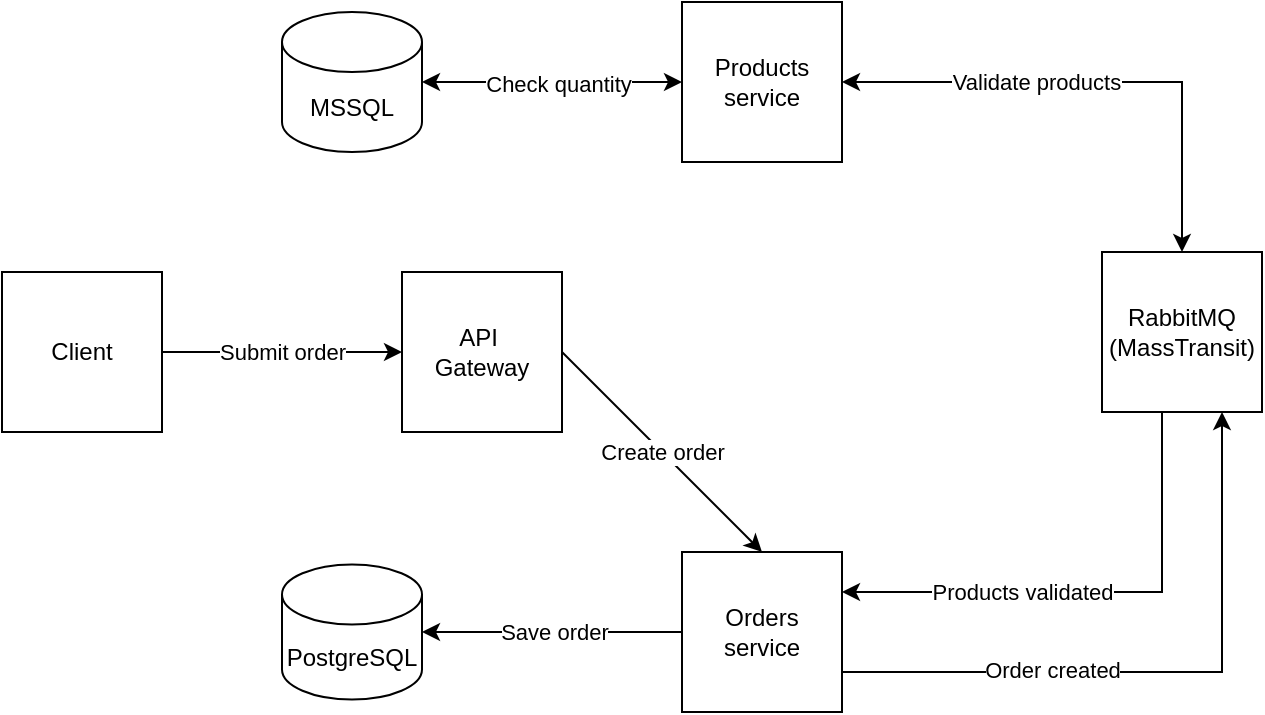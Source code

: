 <mxfile version="24.8.2">
  <diagram name="Page-1" id="8S4RG2isiOPWmvPrsQSC">
    <mxGraphModel dx="1042" dy="533" grid="1" gridSize="10" guides="1" tooltips="1" connect="1" arrows="1" fold="1" page="1" pageScale="1" pageWidth="850" pageHeight="1100" math="0" shadow="0">
      <root>
        <mxCell id="0" />
        <mxCell id="1" parent="0" />
        <mxCell id="70oDqz51FfQYxnPlHD6Z-1" value="Orders service" style="whiteSpace=wrap;html=1;aspect=fixed;" vertex="1" parent="1">
          <mxGeometry x="450" y="290" width="80" height="80" as="geometry" />
        </mxCell>
        <mxCell id="70oDqz51FfQYxnPlHD6Z-42" style="edgeStyle=orthogonalEdgeStyle;rounded=0;orthogonalLoop=1;jettySize=auto;html=1;entryX=0.5;entryY=0;entryDx=0;entryDy=0;startArrow=classic;startFill=1;" edge="1" parent="1" source="70oDqz51FfQYxnPlHD6Z-2" target="70oDqz51FfQYxnPlHD6Z-31">
          <mxGeometry relative="1" as="geometry" />
        </mxCell>
        <mxCell id="70oDqz51FfQYxnPlHD6Z-43" value="Validate products" style="edgeLabel;html=1;align=center;verticalAlign=middle;resizable=0;points=[];" vertex="1" connectable="0" parent="70oDqz51FfQYxnPlHD6Z-42">
          <mxGeometry x="-0.239" relative="1" as="geometry">
            <mxPoint as="offset" />
          </mxGeometry>
        </mxCell>
        <mxCell id="70oDqz51FfQYxnPlHD6Z-2" value="Products service" style="whiteSpace=wrap;html=1;aspect=fixed;" vertex="1" parent="1">
          <mxGeometry x="450" y="15" width="80" height="80" as="geometry" />
        </mxCell>
        <mxCell id="70oDqz51FfQYxnPlHD6Z-3" value="MSSQL" style="shape=cylinder3;whiteSpace=wrap;html=1;boundedLbl=1;backgroundOutline=1;size=15;" vertex="1" parent="1">
          <mxGeometry x="250" y="20" width="70" height="70" as="geometry" />
        </mxCell>
        <mxCell id="70oDqz51FfQYxnPlHD6Z-4" value="PostgreSQL" style="shape=cylinder3;whiteSpace=wrap;html=1;boundedLbl=1;backgroundOutline=1;size=15;" vertex="1" parent="1">
          <mxGeometry x="250" y="296.25" width="70" height="67.5" as="geometry" />
        </mxCell>
        <mxCell id="70oDqz51FfQYxnPlHD6Z-7" value="&lt;div&gt;&lt;br&gt;&lt;/div&gt;API&amp;nbsp;&lt;div&gt;Gateway&lt;div&gt;&lt;br&gt;&lt;/div&gt;&lt;/div&gt;" style="whiteSpace=wrap;html=1;aspect=fixed;" vertex="1" parent="1">
          <mxGeometry x="310" y="150" width="80" height="80" as="geometry" />
        </mxCell>
        <mxCell id="70oDqz51FfQYxnPlHD6Z-8" value="&lt;div&gt;Client&lt;/div&gt;" style="whiteSpace=wrap;html=1;aspect=fixed;" vertex="1" parent="1">
          <mxGeometry x="110" y="150" width="80" height="80" as="geometry" />
        </mxCell>
        <mxCell id="70oDqz51FfQYxnPlHD6Z-14" value="" style="endArrow=classic;html=1;rounded=0;exitX=1;exitY=0.5;exitDx=0;exitDy=0;entryX=0;entryY=0.5;entryDx=0;entryDy=0;" edge="1" parent="1" source="70oDqz51FfQYxnPlHD6Z-8" target="70oDqz51FfQYxnPlHD6Z-7">
          <mxGeometry relative="1" as="geometry">
            <mxPoint x="200" y="179.5" as="sourcePoint" />
            <mxPoint x="280" y="180" as="targetPoint" />
            <Array as="points" />
          </mxGeometry>
        </mxCell>
        <mxCell id="70oDqz51FfQYxnPlHD6Z-15" value="Submit order" style="edgeLabel;resizable=0;html=1;;align=center;verticalAlign=middle;" connectable="0" vertex="1" parent="70oDqz51FfQYxnPlHD6Z-14">
          <mxGeometry relative="1" as="geometry" />
        </mxCell>
        <mxCell id="70oDqz51FfQYxnPlHD6Z-21" value="" style="endArrow=classic;html=1;rounded=0;exitX=1;exitY=0.5;exitDx=0;exitDy=0;entryX=0.5;entryY=0;entryDx=0;entryDy=0;" edge="1" parent="1" target="70oDqz51FfQYxnPlHD6Z-1">
          <mxGeometry relative="1" as="geometry">
            <mxPoint x="390" y="190" as="sourcePoint" />
            <mxPoint x="490" y="300.5" as="targetPoint" />
            <Array as="points" />
          </mxGeometry>
        </mxCell>
        <mxCell id="70oDqz51FfQYxnPlHD6Z-22" value="Create order" style="edgeLabel;resizable=0;html=1;;align=center;verticalAlign=middle;" connectable="0" vertex="1" parent="70oDqz51FfQYxnPlHD6Z-21">
          <mxGeometry relative="1" as="geometry" />
        </mxCell>
        <mxCell id="70oDqz51FfQYxnPlHD6Z-23" style="edgeStyle=orthogonalEdgeStyle;rounded=0;orthogonalLoop=1;jettySize=auto;html=1;entryX=0.5;entryY=1;entryDx=0;entryDy=0;exitX=1;exitY=0.75;exitDx=0;exitDy=0;" edge="1" parent="1" source="70oDqz51FfQYxnPlHD6Z-1">
          <mxGeometry relative="1" as="geometry">
            <mxPoint x="550" y="350" as="sourcePoint" />
            <mxPoint x="720" y="220" as="targetPoint" />
            <Array as="points">
              <mxPoint x="720" y="350" />
            </Array>
          </mxGeometry>
        </mxCell>
        <mxCell id="70oDqz51FfQYxnPlHD6Z-24" value="Order created" style="edgeLabel;html=1;align=center;verticalAlign=middle;resizable=0;points=[];" vertex="1" connectable="0" parent="70oDqz51FfQYxnPlHD6Z-23">
          <mxGeometry x="-0.343" y="1" relative="1" as="geometry">
            <mxPoint as="offset" />
          </mxGeometry>
        </mxCell>
        <mxCell id="70oDqz51FfQYxnPlHD6Z-34" style="edgeStyle=orthogonalEdgeStyle;rounded=0;orthogonalLoop=1;jettySize=auto;html=1;exitX=0.25;exitY=1;exitDx=0;exitDy=0;entryX=1;entryY=0.25;entryDx=0;entryDy=0;" edge="1" parent="1" source="70oDqz51FfQYxnPlHD6Z-31" target="70oDqz51FfQYxnPlHD6Z-1">
          <mxGeometry relative="1" as="geometry">
            <Array as="points">
              <mxPoint x="690" y="220" />
              <mxPoint x="690" y="310" />
            </Array>
          </mxGeometry>
        </mxCell>
        <mxCell id="70oDqz51FfQYxnPlHD6Z-35" value="Products validated" style="edgeLabel;html=1;align=center;verticalAlign=middle;resizable=0;points=[];" vertex="1" connectable="0" parent="70oDqz51FfQYxnPlHD6Z-34">
          <mxGeometry x="0.264" y="2" relative="1" as="geometry">
            <mxPoint x="-6" y="-2" as="offset" />
          </mxGeometry>
        </mxCell>
        <mxCell id="70oDqz51FfQYxnPlHD6Z-31" value="RabbitMQ (MassTransit)" style="whiteSpace=wrap;html=1;aspect=fixed;" vertex="1" parent="1">
          <mxGeometry x="660" y="140" width="80" height="80" as="geometry" />
        </mxCell>
        <mxCell id="70oDqz51FfQYxnPlHD6Z-38" style="edgeStyle=orthogonalEdgeStyle;rounded=0;orthogonalLoop=1;jettySize=auto;html=1;entryX=1;entryY=0.5;entryDx=0;entryDy=0;entryPerimeter=0;startArrow=classic;startFill=1;" edge="1" parent="1" source="70oDqz51FfQYxnPlHD6Z-2" target="70oDqz51FfQYxnPlHD6Z-3">
          <mxGeometry relative="1" as="geometry" />
        </mxCell>
        <mxCell id="70oDqz51FfQYxnPlHD6Z-39" value="Check quantity" style="edgeLabel;html=1;align=center;verticalAlign=middle;resizable=0;points=[];" vertex="1" connectable="0" parent="70oDqz51FfQYxnPlHD6Z-38">
          <mxGeometry x="-0.04" y="1" relative="1" as="geometry">
            <mxPoint as="offset" />
          </mxGeometry>
        </mxCell>
        <mxCell id="70oDqz51FfQYxnPlHD6Z-45" style="edgeStyle=orthogonalEdgeStyle;rounded=0;orthogonalLoop=1;jettySize=auto;html=1;entryX=1;entryY=0.5;entryDx=0;entryDy=0;entryPerimeter=0;" edge="1" parent="1" source="70oDqz51FfQYxnPlHD6Z-1" target="70oDqz51FfQYxnPlHD6Z-4">
          <mxGeometry relative="1" as="geometry" />
        </mxCell>
        <mxCell id="70oDqz51FfQYxnPlHD6Z-46" value="Save order" style="edgeLabel;html=1;align=center;verticalAlign=middle;resizable=0;points=[];" vertex="1" connectable="0" parent="70oDqz51FfQYxnPlHD6Z-45">
          <mxGeometry x="-0.013" relative="1" as="geometry">
            <mxPoint as="offset" />
          </mxGeometry>
        </mxCell>
      </root>
    </mxGraphModel>
  </diagram>
</mxfile>

